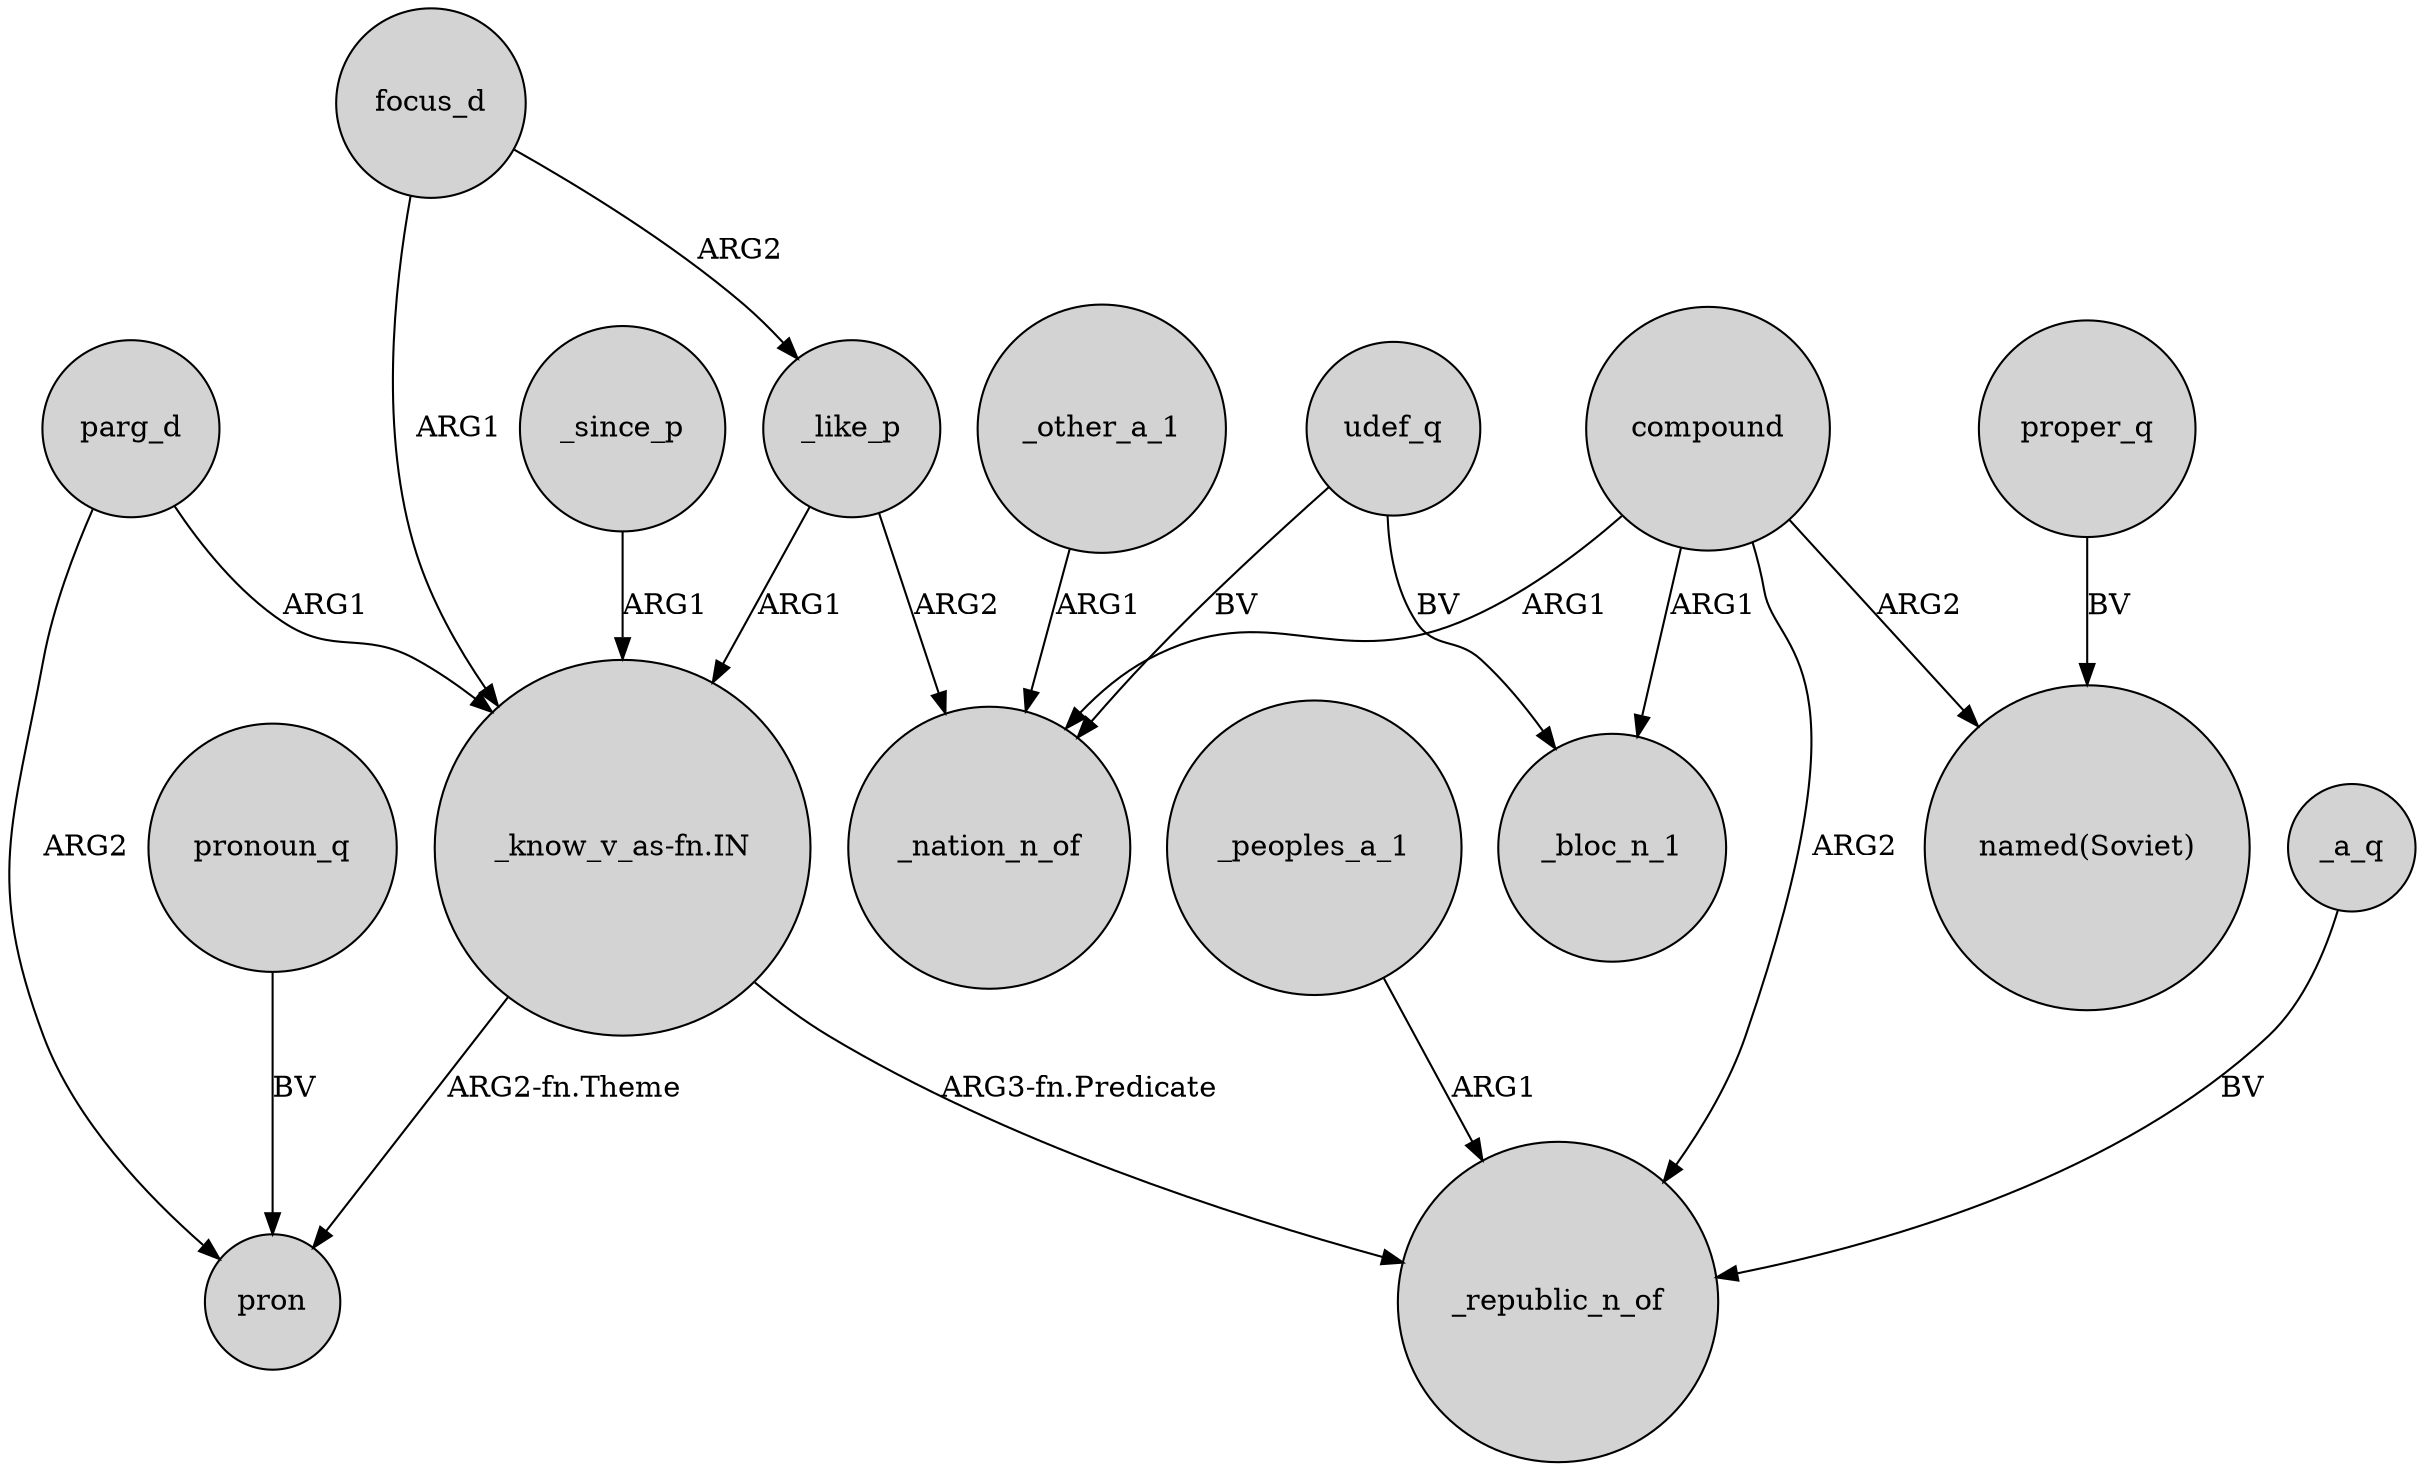 digraph {
	node [shape=circle style=filled]
	compound -> _republic_n_of [label=ARG2]
	focus_d -> "_know_v_as-fn.IN" [label=ARG1]
	focus_d -> _like_p [label=ARG2]
	_a_q -> _republic_n_of [label=BV]
	_peoples_a_1 -> _republic_n_of [label=ARG1]
	parg_d -> "_know_v_as-fn.IN" [label=ARG1]
	proper_q -> "named(Soviet)" [label=BV]
	parg_d -> pron [label=ARG2]
	_like_p -> "_know_v_as-fn.IN" [label=ARG1]
	udef_q -> _bloc_n_1 [label=BV]
	pronoun_q -> pron [label=BV]
	_since_p -> "_know_v_as-fn.IN" [label=ARG1]
	udef_q -> _nation_n_of [label=BV]
	_like_p -> _nation_n_of [label=ARG2]
	compound -> "named(Soviet)" [label=ARG2]
	_other_a_1 -> _nation_n_of [label=ARG1]
	compound -> _bloc_n_1 [label=ARG1]
	compound -> _nation_n_of [label=ARG1]
	"_know_v_as-fn.IN" -> _republic_n_of [label="ARG3-fn.Predicate"]
	"_know_v_as-fn.IN" -> pron [label="ARG2-fn.Theme"]
}
